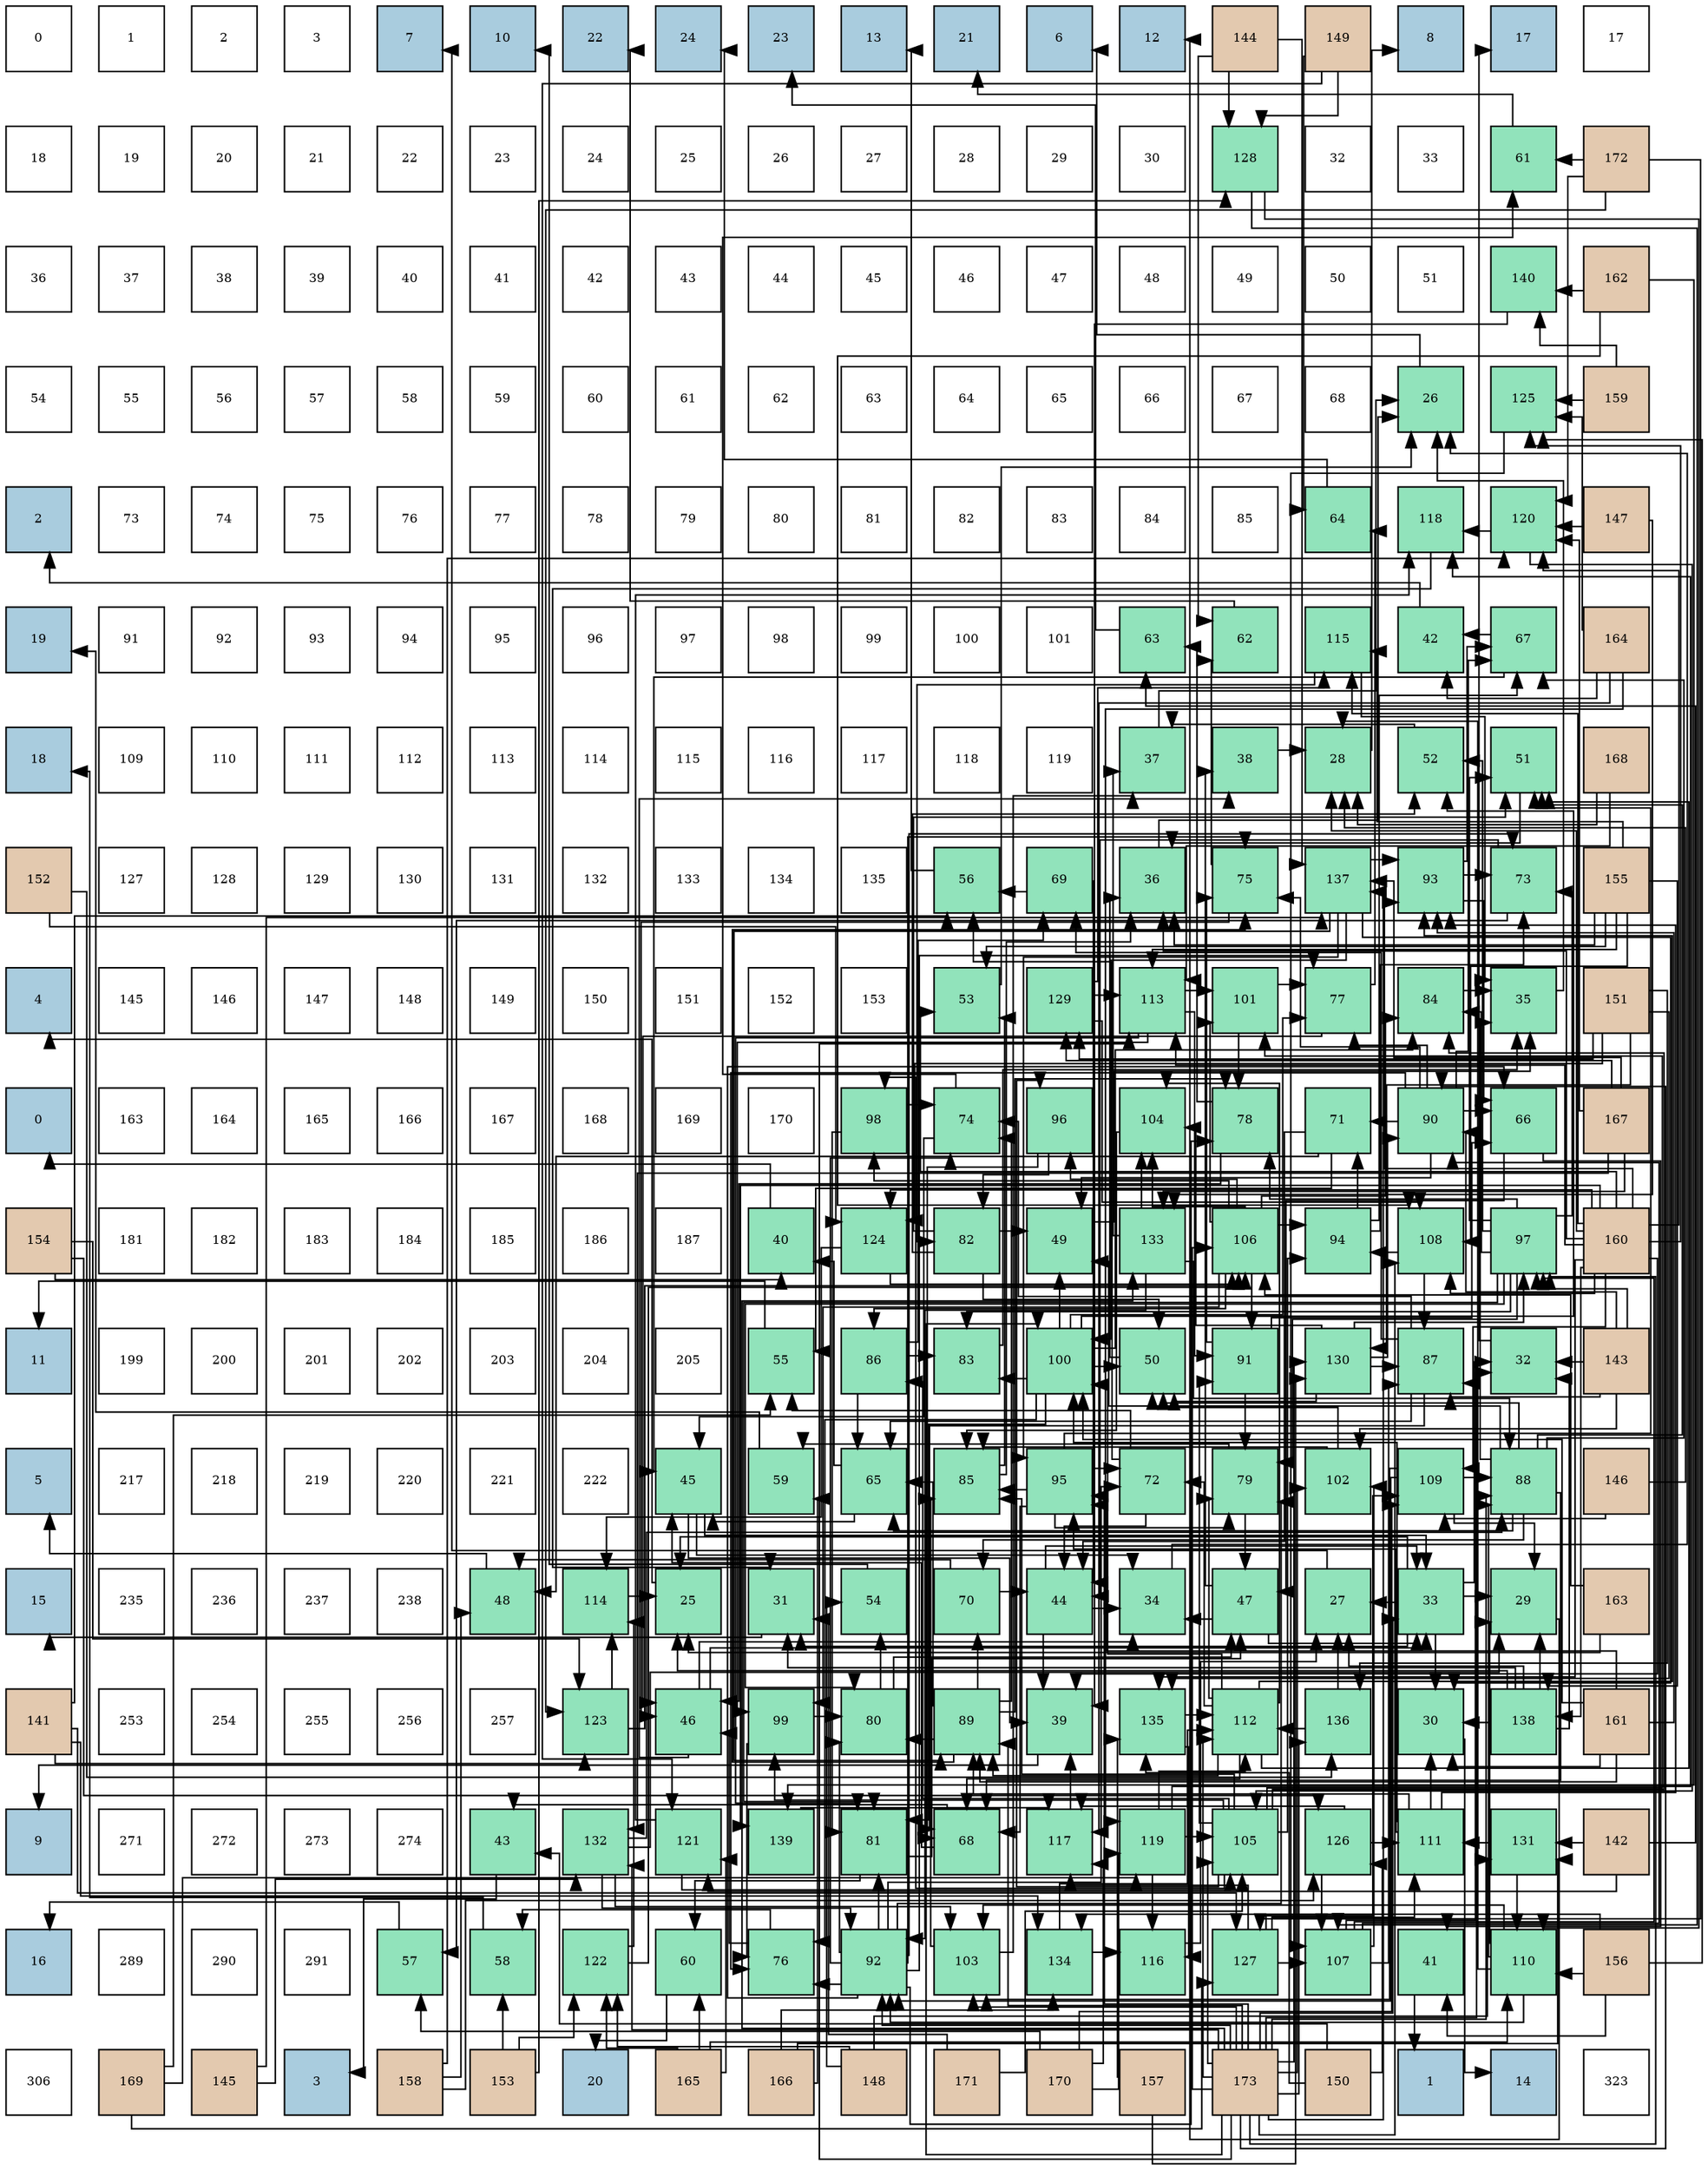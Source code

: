 digraph layout{
 rankdir=TB;
 splines=ortho;
 node [style=filled shape=square fixedsize=true width=0.6];
0[label="0", fontsize=8, fillcolor="#ffffff"];
1[label="1", fontsize=8, fillcolor="#ffffff"];
2[label="2", fontsize=8, fillcolor="#ffffff"];
3[label="3", fontsize=8, fillcolor="#ffffff"];
4[label="7", fontsize=8, fillcolor="#a9ccde"];
5[label="10", fontsize=8, fillcolor="#a9ccde"];
6[label="22", fontsize=8, fillcolor="#a9ccde"];
7[label="24", fontsize=8, fillcolor="#a9ccde"];
8[label="23", fontsize=8, fillcolor="#a9ccde"];
9[label="13", fontsize=8, fillcolor="#a9ccde"];
10[label="21", fontsize=8, fillcolor="#a9ccde"];
11[label="6", fontsize=8, fillcolor="#a9ccde"];
12[label="12", fontsize=8, fillcolor="#a9ccde"];
13[label="144", fontsize=8, fillcolor="#e3c9af"];
14[label="149", fontsize=8, fillcolor="#e3c9af"];
15[label="8", fontsize=8, fillcolor="#a9ccde"];
16[label="17", fontsize=8, fillcolor="#a9ccde"];
17[label="17", fontsize=8, fillcolor="#ffffff"];
18[label="18", fontsize=8, fillcolor="#ffffff"];
19[label="19", fontsize=8, fillcolor="#ffffff"];
20[label="20", fontsize=8, fillcolor="#ffffff"];
21[label="21", fontsize=8, fillcolor="#ffffff"];
22[label="22", fontsize=8, fillcolor="#ffffff"];
23[label="23", fontsize=8, fillcolor="#ffffff"];
24[label="24", fontsize=8, fillcolor="#ffffff"];
25[label="25", fontsize=8, fillcolor="#ffffff"];
26[label="26", fontsize=8, fillcolor="#ffffff"];
27[label="27", fontsize=8, fillcolor="#ffffff"];
28[label="28", fontsize=8, fillcolor="#ffffff"];
29[label="29", fontsize=8, fillcolor="#ffffff"];
30[label="30", fontsize=8, fillcolor="#ffffff"];
31[label="128", fontsize=8, fillcolor="#91e3bb"];
32[label="32", fontsize=8, fillcolor="#ffffff"];
33[label="33", fontsize=8, fillcolor="#ffffff"];
34[label="61", fontsize=8, fillcolor="#91e3bb"];
35[label="172", fontsize=8, fillcolor="#e3c9af"];
36[label="36", fontsize=8, fillcolor="#ffffff"];
37[label="37", fontsize=8, fillcolor="#ffffff"];
38[label="38", fontsize=8, fillcolor="#ffffff"];
39[label="39", fontsize=8, fillcolor="#ffffff"];
40[label="40", fontsize=8, fillcolor="#ffffff"];
41[label="41", fontsize=8, fillcolor="#ffffff"];
42[label="42", fontsize=8, fillcolor="#ffffff"];
43[label="43", fontsize=8, fillcolor="#ffffff"];
44[label="44", fontsize=8, fillcolor="#ffffff"];
45[label="45", fontsize=8, fillcolor="#ffffff"];
46[label="46", fontsize=8, fillcolor="#ffffff"];
47[label="47", fontsize=8, fillcolor="#ffffff"];
48[label="48", fontsize=8, fillcolor="#ffffff"];
49[label="49", fontsize=8, fillcolor="#ffffff"];
50[label="50", fontsize=8, fillcolor="#ffffff"];
51[label="51", fontsize=8, fillcolor="#ffffff"];
52[label="140", fontsize=8, fillcolor="#91e3bb"];
53[label="162", fontsize=8, fillcolor="#e3c9af"];
54[label="54", fontsize=8, fillcolor="#ffffff"];
55[label="55", fontsize=8, fillcolor="#ffffff"];
56[label="56", fontsize=8, fillcolor="#ffffff"];
57[label="57", fontsize=8, fillcolor="#ffffff"];
58[label="58", fontsize=8, fillcolor="#ffffff"];
59[label="59", fontsize=8, fillcolor="#ffffff"];
60[label="60", fontsize=8, fillcolor="#ffffff"];
61[label="61", fontsize=8, fillcolor="#ffffff"];
62[label="62", fontsize=8, fillcolor="#ffffff"];
63[label="63", fontsize=8, fillcolor="#ffffff"];
64[label="64", fontsize=8, fillcolor="#ffffff"];
65[label="65", fontsize=8, fillcolor="#ffffff"];
66[label="66", fontsize=8, fillcolor="#ffffff"];
67[label="67", fontsize=8, fillcolor="#ffffff"];
68[label="68", fontsize=8, fillcolor="#ffffff"];
69[label="26", fontsize=8, fillcolor="#91e3bb"];
70[label="125", fontsize=8, fillcolor="#91e3bb"];
71[label="159", fontsize=8, fillcolor="#e3c9af"];
72[label="2", fontsize=8, fillcolor="#a9ccde"];
73[label="73", fontsize=8, fillcolor="#ffffff"];
74[label="74", fontsize=8, fillcolor="#ffffff"];
75[label="75", fontsize=8, fillcolor="#ffffff"];
76[label="76", fontsize=8, fillcolor="#ffffff"];
77[label="77", fontsize=8, fillcolor="#ffffff"];
78[label="78", fontsize=8, fillcolor="#ffffff"];
79[label="79", fontsize=8, fillcolor="#ffffff"];
80[label="80", fontsize=8, fillcolor="#ffffff"];
81[label="81", fontsize=8, fillcolor="#ffffff"];
82[label="82", fontsize=8, fillcolor="#ffffff"];
83[label="83", fontsize=8, fillcolor="#ffffff"];
84[label="84", fontsize=8, fillcolor="#ffffff"];
85[label="85", fontsize=8, fillcolor="#ffffff"];
86[label="64", fontsize=8, fillcolor="#91e3bb"];
87[label="118", fontsize=8, fillcolor="#91e3bb"];
88[label="120", fontsize=8, fillcolor="#91e3bb"];
89[label="147", fontsize=8, fillcolor="#e3c9af"];
90[label="19", fontsize=8, fillcolor="#a9ccde"];
91[label="91", fontsize=8, fillcolor="#ffffff"];
92[label="92", fontsize=8, fillcolor="#ffffff"];
93[label="93", fontsize=8, fillcolor="#ffffff"];
94[label="94", fontsize=8, fillcolor="#ffffff"];
95[label="95", fontsize=8, fillcolor="#ffffff"];
96[label="96", fontsize=8, fillcolor="#ffffff"];
97[label="97", fontsize=8, fillcolor="#ffffff"];
98[label="98", fontsize=8, fillcolor="#ffffff"];
99[label="99", fontsize=8, fillcolor="#ffffff"];
100[label="100", fontsize=8, fillcolor="#ffffff"];
101[label="101", fontsize=8, fillcolor="#ffffff"];
102[label="63", fontsize=8, fillcolor="#91e3bb"];
103[label="62", fontsize=8, fillcolor="#91e3bb"];
104[label="115", fontsize=8, fillcolor="#91e3bb"];
105[label="42", fontsize=8, fillcolor="#91e3bb"];
106[label="67", fontsize=8, fillcolor="#91e3bb"];
107[label="164", fontsize=8, fillcolor="#e3c9af"];
108[label="18", fontsize=8, fillcolor="#a9ccde"];
109[label="109", fontsize=8, fillcolor="#ffffff"];
110[label="110", fontsize=8, fillcolor="#ffffff"];
111[label="111", fontsize=8, fillcolor="#ffffff"];
112[label="112", fontsize=8, fillcolor="#ffffff"];
113[label="113", fontsize=8, fillcolor="#ffffff"];
114[label="114", fontsize=8, fillcolor="#ffffff"];
115[label="115", fontsize=8, fillcolor="#ffffff"];
116[label="116", fontsize=8, fillcolor="#ffffff"];
117[label="117", fontsize=8, fillcolor="#ffffff"];
118[label="118", fontsize=8, fillcolor="#ffffff"];
119[label="119", fontsize=8, fillcolor="#ffffff"];
120[label="37", fontsize=8, fillcolor="#91e3bb"];
121[label="38", fontsize=8, fillcolor="#91e3bb"];
122[label="28", fontsize=8, fillcolor="#91e3bb"];
123[label="52", fontsize=8, fillcolor="#91e3bb"];
124[label="51", fontsize=8, fillcolor="#91e3bb"];
125[label="168", fontsize=8, fillcolor="#e3c9af"];
126[label="152", fontsize=8, fillcolor="#e3c9af"];
127[label="127", fontsize=8, fillcolor="#ffffff"];
128[label="128", fontsize=8, fillcolor="#ffffff"];
129[label="129", fontsize=8, fillcolor="#ffffff"];
130[label="130", fontsize=8, fillcolor="#ffffff"];
131[label="131", fontsize=8, fillcolor="#ffffff"];
132[label="132", fontsize=8, fillcolor="#ffffff"];
133[label="133", fontsize=8, fillcolor="#ffffff"];
134[label="134", fontsize=8, fillcolor="#ffffff"];
135[label="135", fontsize=8, fillcolor="#ffffff"];
136[label="56", fontsize=8, fillcolor="#91e3bb"];
137[label="69", fontsize=8, fillcolor="#91e3bb"];
138[label="36", fontsize=8, fillcolor="#91e3bb"];
139[label="75", fontsize=8, fillcolor="#91e3bb"];
140[label="137", fontsize=8, fillcolor="#91e3bb"];
141[label="93", fontsize=8, fillcolor="#91e3bb"];
142[label="73", fontsize=8, fillcolor="#91e3bb"];
143[label="155", fontsize=8, fillcolor="#e3c9af"];
144[label="4", fontsize=8, fillcolor="#a9ccde"];
145[label="145", fontsize=8, fillcolor="#ffffff"];
146[label="146", fontsize=8, fillcolor="#ffffff"];
147[label="147", fontsize=8, fillcolor="#ffffff"];
148[label="148", fontsize=8, fillcolor="#ffffff"];
149[label="149", fontsize=8, fillcolor="#ffffff"];
150[label="150", fontsize=8, fillcolor="#ffffff"];
151[label="151", fontsize=8, fillcolor="#ffffff"];
152[label="152", fontsize=8, fillcolor="#ffffff"];
153[label="153", fontsize=8, fillcolor="#ffffff"];
154[label="53", fontsize=8, fillcolor="#91e3bb"];
155[label="129", fontsize=8, fillcolor="#91e3bb"];
156[label="113", fontsize=8, fillcolor="#91e3bb"];
157[label="101", fontsize=8, fillcolor="#91e3bb"];
158[label="77", fontsize=8, fillcolor="#91e3bb"];
159[label="84", fontsize=8, fillcolor="#91e3bb"];
160[label="35", fontsize=8, fillcolor="#91e3bb"];
161[label="151", fontsize=8, fillcolor="#e3c9af"];
162[label="0", fontsize=8, fillcolor="#a9ccde"];
163[label="163", fontsize=8, fillcolor="#ffffff"];
164[label="164", fontsize=8, fillcolor="#ffffff"];
165[label="165", fontsize=8, fillcolor="#ffffff"];
166[label="166", fontsize=8, fillcolor="#ffffff"];
167[label="167", fontsize=8, fillcolor="#ffffff"];
168[label="168", fontsize=8, fillcolor="#ffffff"];
169[label="169", fontsize=8, fillcolor="#ffffff"];
170[label="170", fontsize=8, fillcolor="#ffffff"];
171[label="98", fontsize=8, fillcolor="#91e3bb"];
172[label="74", fontsize=8, fillcolor="#91e3bb"];
173[label="96", fontsize=8, fillcolor="#91e3bb"];
174[label="104", fontsize=8, fillcolor="#91e3bb"];
175[label="78", fontsize=8, fillcolor="#91e3bb"];
176[label="71", fontsize=8, fillcolor="#91e3bb"];
177[label="90", fontsize=8, fillcolor="#91e3bb"];
178[label="66", fontsize=8, fillcolor="#91e3bb"];
179[label="167", fontsize=8, fillcolor="#e3c9af"];
180[label="154", fontsize=8, fillcolor="#e3c9af"];
181[label="181", fontsize=8, fillcolor="#ffffff"];
182[label="182", fontsize=8, fillcolor="#ffffff"];
183[label="183", fontsize=8, fillcolor="#ffffff"];
184[label="184", fontsize=8, fillcolor="#ffffff"];
185[label="185", fontsize=8, fillcolor="#ffffff"];
186[label="186", fontsize=8, fillcolor="#ffffff"];
187[label="187", fontsize=8, fillcolor="#ffffff"];
188[label="40", fontsize=8, fillcolor="#91e3bb"];
189[label="124", fontsize=8, fillcolor="#91e3bb"];
190[label="82", fontsize=8, fillcolor="#91e3bb"];
191[label="49", fontsize=8, fillcolor="#91e3bb"];
192[label="133", fontsize=8, fillcolor="#91e3bb"];
193[label="106", fontsize=8, fillcolor="#91e3bb"];
194[label="94", fontsize=8, fillcolor="#91e3bb"];
195[label="108", fontsize=8, fillcolor="#91e3bb"];
196[label="97", fontsize=8, fillcolor="#91e3bb"];
197[label="160", fontsize=8, fillcolor="#e3c9af"];
198[label="11", fontsize=8, fillcolor="#a9ccde"];
199[label="199", fontsize=8, fillcolor="#ffffff"];
200[label="200", fontsize=8, fillcolor="#ffffff"];
201[label="201", fontsize=8, fillcolor="#ffffff"];
202[label="202", fontsize=8, fillcolor="#ffffff"];
203[label="203", fontsize=8, fillcolor="#ffffff"];
204[label="204", fontsize=8, fillcolor="#ffffff"];
205[label="205", fontsize=8, fillcolor="#ffffff"];
206[label="55", fontsize=8, fillcolor="#91e3bb"];
207[label="86", fontsize=8, fillcolor="#91e3bb"];
208[label="83", fontsize=8, fillcolor="#91e3bb"];
209[label="100", fontsize=8, fillcolor="#91e3bb"];
210[label="50", fontsize=8, fillcolor="#91e3bb"];
211[label="91", fontsize=8, fillcolor="#91e3bb"];
212[label="130", fontsize=8, fillcolor="#91e3bb"];
213[label="87", fontsize=8, fillcolor="#91e3bb"];
214[label="32", fontsize=8, fillcolor="#91e3bb"];
215[label="143", fontsize=8, fillcolor="#e3c9af"];
216[label="5", fontsize=8, fillcolor="#a9ccde"];
217[label="217", fontsize=8, fillcolor="#ffffff"];
218[label="218", fontsize=8, fillcolor="#ffffff"];
219[label="219", fontsize=8, fillcolor="#ffffff"];
220[label="220", fontsize=8, fillcolor="#ffffff"];
221[label="221", fontsize=8, fillcolor="#ffffff"];
222[label="222", fontsize=8, fillcolor="#ffffff"];
223[label="45", fontsize=8, fillcolor="#91e3bb"];
224[label="59", fontsize=8, fillcolor="#91e3bb"];
225[label="65", fontsize=8, fillcolor="#91e3bb"];
226[label="85", fontsize=8, fillcolor="#91e3bb"];
227[label="95", fontsize=8, fillcolor="#91e3bb"];
228[label="72", fontsize=8, fillcolor="#91e3bb"];
229[label="79", fontsize=8, fillcolor="#91e3bb"];
230[label="102", fontsize=8, fillcolor="#91e3bb"];
231[label="109", fontsize=8, fillcolor="#91e3bb"];
232[label="88", fontsize=8, fillcolor="#91e3bb"];
233[label="146", fontsize=8, fillcolor="#e3c9af"];
234[label="15", fontsize=8, fillcolor="#a9ccde"];
235[label="235", fontsize=8, fillcolor="#ffffff"];
236[label="236", fontsize=8, fillcolor="#ffffff"];
237[label="237", fontsize=8, fillcolor="#ffffff"];
238[label="238", fontsize=8, fillcolor="#ffffff"];
239[label="48", fontsize=8, fillcolor="#91e3bb"];
240[label="114", fontsize=8, fillcolor="#91e3bb"];
241[label="25", fontsize=8, fillcolor="#91e3bb"];
242[label="31", fontsize=8, fillcolor="#91e3bb"];
243[label="54", fontsize=8, fillcolor="#91e3bb"];
244[label="70", fontsize=8, fillcolor="#91e3bb"];
245[label="44", fontsize=8, fillcolor="#91e3bb"];
246[label="34", fontsize=8, fillcolor="#91e3bb"];
247[label="47", fontsize=8, fillcolor="#91e3bb"];
248[label="27", fontsize=8, fillcolor="#91e3bb"];
249[label="33", fontsize=8, fillcolor="#91e3bb"];
250[label="29", fontsize=8, fillcolor="#91e3bb"];
251[label="163", fontsize=8, fillcolor="#e3c9af"];
252[label="141", fontsize=8, fillcolor="#e3c9af"];
253[label="253", fontsize=8, fillcolor="#ffffff"];
254[label="254", fontsize=8, fillcolor="#ffffff"];
255[label="255", fontsize=8, fillcolor="#ffffff"];
256[label="256", fontsize=8, fillcolor="#ffffff"];
257[label="257", fontsize=8, fillcolor="#ffffff"];
258[label="123", fontsize=8, fillcolor="#91e3bb"];
259[label="46", fontsize=8, fillcolor="#91e3bb"];
260[label="99", fontsize=8, fillcolor="#91e3bb"];
261[label="80", fontsize=8, fillcolor="#91e3bb"];
262[label="89", fontsize=8, fillcolor="#91e3bb"];
263[label="39", fontsize=8, fillcolor="#91e3bb"];
264[label="135", fontsize=8, fillcolor="#91e3bb"];
265[label="112", fontsize=8, fillcolor="#91e3bb"];
266[label="136", fontsize=8, fillcolor="#91e3bb"];
267[label="30", fontsize=8, fillcolor="#91e3bb"];
268[label="138", fontsize=8, fillcolor="#91e3bb"];
269[label="161", fontsize=8, fillcolor="#e3c9af"];
270[label="9", fontsize=8, fillcolor="#a9ccde"];
271[label="271", fontsize=8, fillcolor="#ffffff"];
272[label="272", fontsize=8, fillcolor="#ffffff"];
273[label="273", fontsize=8, fillcolor="#ffffff"];
274[label="274", fontsize=8, fillcolor="#ffffff"];
275[label="43", fontsize=8, fillcolor="#91e3bb"];
276[label="132", fontsize=8, fillcolor="#91e3bb"];
277[label="121", fontsize=8, fillcolor="#91e3bb"];
278[label="139", fontsize=8, fillcolor="#91e3bb"];
279[label="81", fontsize=8, fillcolor="#91e3bb"];
280[label="68", fontsize=8, fillcolor="#91e3bb"];
281[label="117", fontsize=8, fillcolor="#91e3bb"];
282[label="119", fontsize=8, fillcolor="#91e3bb"];
283[label="105", fontsize=8, fillcolor="#91e3bb"];
284[label="126", fontsize=8, fillcolor="#91e3bb"];
285[label="111", fontsize=8, fillcolor="#91e3bb"];
286[label="131", fontsize=8, fillcolor="#91e3bb"];
287[label="142", fontsize=8, fillcolor="#e3c9af"];
288[label="16", fontsize=8, fillcolor="#a9ccde"];
289[label="289", fontsize=8, fillcolor="#ffffff"];
290[label="290", fontsize=8, fillcolor="#ffffff"];
291[label="291", fontsize=8, fillcolor="#ffffff"];
292[label="57", fontsize=8, fillcolor="#91e3bb"];
293[label="58", fontsize=8, fillcolor="#91e3bb"];
294[label="122", fontsize=8, fillcolor="#91e3bb"];
295[label="60", fontsize=8, fillcolor="#91e3bb"];
296[label="76", fontsize=8, fillcolor="#91e3bb"];
297[label="92", fontsize=8, fillcolor="#91e3bb"];
298[label="103", fontsize=8, fillcolor="#91e3bb"];
299[label="134", fontsize=8, fillcolor="#91e3bb"];
300[label="116", fontsize=8, fillcolor="#91e3bb"];
301[label="127", fontsize=8, fillcolor="#91e3bb"];
302[label="107", fontsize=8, fillcolor="#91e3bb"];
303[label="41", fontsize=8, fillcolor="#91e3bb"];
304[label="110", fontsize=8, fillcolor="#91e3bb"];
305[label="156", fontsize=8, fillcolor="#e3c9af"];
306[label="306", fontsize=8, fillcolor="#ffffff"];
307[label="169", fontsize=8, fillcolor="#e3c9af"];
308[label="145", fontsize=8, fillcolor="#e3c9af"];
309[label="3", fontsize=8, fillcolor="#a9ccde"];
310[label="158", fontsize=8, fillcolor="#e3c9af"];
311[label="153", fontsize=8, fillcolor="#e3c9af"];
312[label="20", fontsize=8, fillcolor="#a9ccde"];
313[label="165", fontsize=8, fillcolor="#e3c9af"];
314[label="166", fontsize=8, fillcolor="#e3c9af"];
315[label="148", fontsize=8, fillcolor="#e3c9af"];
316[label="171", fontsize=8, fillcolor="#e3c9af"];
317[label="170", fontsize=8, fillcolor="#e3c9af"];
318[label="157", fontsize=8, fillcolor="#e3c9af"];
319[label="173", fontsize=8, fillcolor="#e3c9af"];
320[label="150", fontsize=8, fillcolor="#e3c9af"];
321[label="1", fontsize=8, fillcolor="#a9ccde"];
322[label="14", fontsize=8, fillcolor="#a9ccde"];
323[label="323", fontsize=8, fillcolor="#ffffff"];
edge [constraint=false, style=vis];241 -> 144;
69 -> 11;
248 -> 4;
122 -> 15;
250 -> 12;
267 -> 322;
242 -> 234;
214 -> 16;
249 -> 241;
249 -> 248;
249 -> 250;
249 -> 267;
249 -> 242;
249 -> 214;
246 -> 69;
160 -> 69;
138 -> 69;
120 -> 69;
121 -> 122;
263 -> 270;
188 -> 162;
303 -> 321;
105 -> 72;
275 -> 309;
245 -> 249;
245 -> 246;
245 -> 263;
223 -> 249;
223 -> 246;
223 -> 263;
259 -> 249;
259 -> 246;
259 -> 121;
247 -> 249;
247 -> 246;
247 -> 121;
239 -> 216;
191 -> 160;
210 -> 138;
124 -> 138;
123 -> 120;
154 -> 69;
243 -> 5;
206 -> 198;
136 -> 9;
292 -> 288;
293 -> 108;
224 -> 90;
295 -> 312;
34 -> 10;
103 -> 6;
102 -> 8;
86 -> 7;
225 -> 188;
225 -> 223;
178 -> 303;
178 -> 247;
106 -> 105;
106 -> 223;
280 -> 275;
280 -> 223;
137 -> 245;
137 -> 136;
244 -> 245;
244 -> 239;
176 -> 245;
176 -> 239;
176 -> 206;
228 -> 245;
228 -> 206;
228 -> 136;
142 -> 245;
142 -> 292;
172 -> 223;
172 -> 34;
139 -> 259;
139 -> 103;
296 -> 259;
296 -> 293;
158 -> 259;
158 -> 86;
175 -> 259;
175 -> 102;
229 -> 247;
229 -> 224;
261 -> 247;
261 -> 243;
279 -> 247;
279 -> 295;
190 -> 191;
190 -> 210;
190 -> 124;
190 -> 123;
208 -> 160;
159 -> 160;
226 -> 138;
226 -> 154;
207 -> 225;
207 -> 137;
207 -> 208;
213 -> 225;
213 -> 280;
213 -> 137;
213 -> 172;
232 -> 160;
232 -> 191;
232 -> 210;
232 -> 124;
232 -> 225;
232 -> 106;
232 -> 280;
232 -> 244;
262 -> 225;
262 -> 244;
262 -> 172;
262 -> 139;
262 -> 175;
262 -> 261;
177 -> 191;
177 -> 178;
177 -> 106;
177 -> 176;
177 -> 139;
177 -> 296;
177 -> 158;
211 -> 178;
211 -> 139;
211 -> 229;
297 -> 178;
297 -> 228;
297 -> 142;
297 -> 172;
297 -> 139;
297 -> 296;
297 -> 158;
297 -> 175;
297 -> 229;
297 -> 261;
297 -> 279;
141 -> 178;
141 -> 106;
141 -> 142;
194 -> 106;
194 -> 176;
194 -> 142;
227 -> 124;
227 -> 280;
227 -> 228;
227 -> 229;
227 -> 226;
173 -> 280;
173 -> 190;
196 -> 124;
196 -> 123;
196 -> 142;
196 -> 175;
196 -> 229;
196 -> 261;
196 -> 279;
196 -> 208;
196 -> 159;
171 -> 172;
171 -> 279;
260 -> 296;
260 -> 261;
209 -> 191;
209 -> 210;
209 -> 123;
209 -> 296;
209 -> 158;
209 -> 279;
209 -> 208;
209 -> 159;
157 -> 158;
157 -> 175;
230 -> 210;
230 -> 226;
298 -> 120;
298 -> 226;
174 -> 226;
283 -> 159;
283 -> 226;
283 -> 207;
283 -> 211;
283 -> 194;
283 -> 173;
283 -> 171;
283 -> 260;
283 -> 157;
193 -> 159;
193 -> 207;
193 -> 211;
193 -> 194;
193 -> 173;
193 -> 171;
193 -> 260;
193 -> 157;
193 -> 174;
302 -> 214;
302 -> 213;
302 -> 177;
302 -> 196;
302 -> 230;
195 -> 213;
195 -> 194;
231 -> 250;
231 -> 232;
231 -> 297;
231 -> 298;
304 -> 122;
304 -> 250;
304 -> 232;
304 -> 297;
304 -> 298;
285 -> 267;
285 -> 262;
285 -> 141;
285 -> 227;
285 -> 209;
265 -> 124;
265 -> 280;
265 -> 228;
265 -> 229;
265 -> 262;
265 -> 141;
265 -> 209;
265 -> 174;
156 -> 279;
156 -> 211;
156 -> 260;
156 -> 157;
240 -> 241;
104 -> 160;
104 -> 190;
300 -> 248;
281 -> 263;
87 -> 242;
282 -> 283;
282 -> 265;
282 -> 300;
282 -> 87;
88 -> 283;
88 -> 87;
277 -> 283;
277 -> 87;
294 -> 193;
294 -> 240;
258 -> 193;
258 -> 240;
189 -> 193;
189 -> 240;
70 -> 302;
284 -> 302;
284 -> 285;
284 -> 281;
301 -> 302;
301 -> 231;
301 -> 285;
301 -> 281;
31 -> 302;
31 -> 304;
155 -> 195;
155 -> 156;
155 -> 104;
212 -> 210;
212 -> 213;
212 -> 177;
212 -> 196;
212 -> 174;
286 -> 304;
286 -> 285;
276 -> 250;
276 -> 232;
276 -> 297;
276 -> 298;
192 -> 120;
192 -> 232;
192 -> 297;
192 -> 174;
299 -> 265;
299 -> 300;
264 -> 265;
264 -> 300;
266 -> 248;
266 -> 265;
140 -> 267;
140 -> 262;
140 -> 141;
140 -> 227;
140 -> 209;
268 -> 241;
268 -> 248;
268 -> 250;
268 -> 267;
268 -> 242;
268 -> 214;
278 -> 281;
52 -> 263;
252 -> 136;
252 -> 258;
252 -> 301;
252 -> 299;
287 -> 102;
287 -> 277;
287 -> 286;
215 -> 214;
215 -> 213;
215 -> 177;
215 -> 196;
215 -> 230;
13 -> 103;
13 -> 31;
13 -> 140;
308 -> 276;
308 -> 140;
233 -> 122;
233 -> 231;
89 -> 88;
89 -> 192;
315 -> 243;
315 -> 294;
315 -> 286;
14 -> 86;
14 -> 277;
14 -> 31;
320 -> 275;
320 -> 284;
320 -> 264;
161 -> 189;
161 -> 155;
161 -> 212;
161 -> 264;
161 -> 266;
126 -> 189;
126 -> 266;
311 -> 293;
311 -> 294;
311 -> 31;
180 -> 188;
180 -> 258;
180 -> 284;
143 -> 138;
143 -> 154;
143 -> 195;
143 -> 156;
143 -> 104;
143 -> 268;
305 -> 303;
305 -> 304;
305 -> 70;
305 -> 299;
318 -> 212;
318 -> 264;
310 -> 239;
310 -> 88;
310 -> 284;
71 -> 70;
71 -> 52;
197 -> 122;
197 -> 138;
197 -> 263;
197 -> 154;
197 -> 195;
197 -> 231;
197 -> 156;
197 -> 104;
197 -> 88;
197 -> 189;
197 -> 70;
197 -> 264;
197 -> 140;
197 -> 268;
197 -> 278;
269 -> 267;
269 -> 262;
269 -> 141;
269 -> 227;
269 -> 209;
53 -> 195;
53 -> 278;
53 -> 52;
251 -> 241;
251 -> 193;
107 -> 105;
107 -> 281;
107 -> 282;
107 -> 70;
313 -> 295;
313 -> 304;
313 -> 277;
313 -> 294;
314 -> 224;
314 -> 286;
314 -> 299;
179 -> 88;
179 -> 155;
179 -> 276;
179 -> 192;
179 -> 140;
125 -> 122;
125 -> 156;
307 -> 206;
307 -> 282;
307 -> 301;
317 -> 292;
317 -> 231;
317 -> 281;
317 -> 282;
316 -> 242;
316 -> 283;
35 -> 34;
35 -> 88;
35 -> 258;
35 -> 301;
319 -> 249;
319 -> 213;
319 -> 232;
319 -> 262;
319 -> 177;
319 -> 297;
319 -> 141;
319 -> 227;
319 -> 196;
319 -> 209;
319 -> 230;
319 -> 298;
319 -> 283;
319 -> 193;
319 -> 195;
319 -> 265;
319 -> 156;
319 -> 212;
319 -> 276;
319 -> 192;
319 -> 266;
edge [constraint=true, style=invis];
0 -> 18 -> 36 -> 54 -> 72 -> 90 -> 108 -> 126 -> 144 -> 162 -> 180 -> 198 -> 216 -> 234 -> 252 -> 270 -> 288 -> 306;
1 -> 19 -> 37 -> 55 -> 73 -> 91 -> 109 -> 127 -> 145 -> 163 -> 181 -> 199 -> 217 -> 235 -> 253 -> 271 -> 289 -> 307;
2 -> 20 -> 38 -> 56 -> 74 -> 92 -> 110 -> 128 -> 146 -> 164 -> 182 -> 200 -> 218 -> 236 -> 254 -> 272 -> 290 -> 308;
3 -> 21 -> 39 -> 57 -> 75 -> 93 -> 111 -> 129 -> 147 -> 165 -> 183 -> 201 -> 219 -> 237 -> 255 -> 273 -> 291 -> 309;
4 -> 22 -> 40 -> 58 -> 76 -> 94 -> 112 -> 130 -> 148 -> 166 -> 184 -> 202 -> 220 -> 238 -> 256 -> 274 -> 292 -> 310;
5 -> 23 -> 41 -> 59 -> 77 -> 95 -> 113 -> 131 -> 149 -> 167 -> 185 -> 203 -> 221 -> 239 -> 257 -> 275 -> 293 -> 311;
6 -> 24 -> 42 -> 60 -> 78 -> 96 -> 114 -> 132 -> 150 -> 168 -> 186 -> 204 -> 222 -> 240 -> 258 -> 276 -> 294 -> 312;
7 -> 25 -> 43 -> 61 -> 79 -> 97 -> 115 -> 133 -> 151 -> 169 -> 187 -> 205 -> 223 -> 241 -> 259 -> 277 -> 295 -> 313;
8 -> 26 -> 44 -> 62 -> 80 -> 98 -> 116 -> 134 -> 152 -> 170 -> 188 -> 206 -> 224 -> 242 -> 260 -> 278 -> 296 -> 314;
9 -> 27 -> 45 -> 63 -> 81 -> 99 -> 117 -> 135 -> 153 -> 171 -> 189 -> 207 -> 225 -> 243 -> 261 -> 279 -> 297 -> 315;
10 -> 28 -> 46 -> 64 -> 82 -> 100 -> 118 -> 136 -> 154 -> 172 -> 190 -> 208 -> 226 -> 244 -> 262 -> 280 -> 298 -> 316;
11 -> 29 -> 47 -> 65 -> 83 -> 101 -> 119 -> 137 -> 155 -> 173 -> 191 -> 209 -> 227 -> 245 -> 263 -> 281 -> 299 -> 317;
12 -> 30 -> 48 -> 66 -> 84 -> 102 -> 120 -> 138 -> 156 -> 174 -> 192 -> 210 -> 228 -> 246 -> 264 -> 282 -> 300 -> 318;
13 -> 31 -> 49 -> 67 -> 85 -> 103 -> 121 -> 139 -> 157 -> 175 -> 193 -> 211 -> 229 -> 247 -> 265 -> 283 -> 301 -> 319;
14 -> 32 -> 50 -> 68 -> 86 -> 104 -> 122 -> 140 -> 158 -> 176 -> 194 -> 212 -> 230 -> 248 -> 266 -> 284 -> 302 -> 320;
15 -> 33 -> 51 -> 69 -> 87 -> 105 -> 123 -> 141 -> 159 -> 177 -> 195 -> 213 -> 231 -> 249 -> 267 -> 285 -> 303 -> 321;
16 -> 34 -> 52 -> 70 -> 88 -> 106 -> 124 -> 142 -> 160 -> 178 -> 196 -> 214 -> 232 -> 250 -> 268 -> 286 -> 304 -> 322;
17 -> 35 -> 53 -> 71 -> 89 -> 107 -> 125 -> 143 -> 161 -> 179 -> 197 -> 215 -> 233 -> 251 -> 269 -> 287 -> 305 -> 323;
rank = same {0 -> 1 -> 2 -> 3 -> 4 -> 5 -> 6 -> 7 -> 8 -> 9 -> 10 -> 11 -> 12 -> 13 -> 14 -> 15 -> 16 -> 17};
rank = same {18 -> 19 -> 20 -> 21 -> 22 -> 23 -> 24 -> 25 -> 26 -> 27 -> 28 -> 29 -> 30 -> 31 -> 32 -> 33 -> 34 -> 35};
rank = same {36 -> 37 -> 38 -> 39 -> 40 -> 41 -> 42 -> 43 -> 44 -> 45 -> 46 -> 47 -> 48 -> 49 -> 50 -> 51 -> 52 -> 53};
rank = same {54 -> 55 -> 56 -> 57 -> 58 -> 59 -> 60 -> 61 -> 62 -> 63 -> 64 -> 65 -> 66 -> 67 -> 68 -> 69 -> 70 -> 71};
rank = same {72 -> 73 -> 74 -> 75 -> 76 -> 77 -> 78 -> 79 -> 80 -> 81 -> 82 -> 83 -> 84 -> 85 -> 86 -> 87 -> 88 -> 89};
rank = same {90 -> 91 -> 92 -> 93 -> 94 -> 95 -> 96 -> 97 -> 98 -> 99 -> 100 -> 101 -> 102 -> 103 -> 104 -> 105 -> 106 -> 107};
rank = same {108 -> 109 -> 110 -> 111 -> 112 -> 113 -> 114 -> 115 -> 116 -> 117 -> 118 -> 119 -> 120 -> 121 -> 122 -> 123 -> 124 -> 125};
rank = same {126 -> 127 -> 128 -> 129 -> 130 -> 131 -> 132 -> 133 -> 134 -> 135 -> 136 -> 137 -> 138 -> 139 -> 140 -> 141 -> 142 -> 143};
rank = same {144 -> 145 -> 146 -> 147 -> 148 -> 149 -> 150 -> 151 -> 152 -> 153 -> 154 -> 155 -> 156 -> 157 -> 158 -> 159 -> 160 -> 161};
rank = same {162 -> 163 -> 164 -> 165 -> 166 -> 167 -> 168 -> 169 -> 170 -> 171 -> 172 -> 173 -> 174 -> 175 -> 176 -> 177 -> 178 -> 179};
rank = same {180 -> 181 -> 182 -> 183 -> 184 -> 185 -> 186 -> 187 -> 188 -> 189 -> 190 -> 191 -> 192 -> 193 -> 194 -> 195 -> 196 -> 197};
rank = same {198 -> 199 -> 200 -> 201 -> 202 -> 203 -> 204 -> 205 -> 206 -> 207 -> 208 -> 209 -> 210 -> 211 -> 212 -> 213 -> 214 -> 215};
rank = same {216 -> 217 -> 218 -> 219 -> 220 -> 221 -> 222 -> 223 -> 224 -> 225 -> 226 -> 227 -> 228 -> 229 -> 230 -> 231 -> 232 -> 233};
rank = same {234 -> 235 -> 236 -> 237 -> 238 -> 239 -> 240 -> 241 -> 242 -> 243 -> 244 -> 245 -> 246 -> 247 -> 248 -> 249 -> 250 -> 251};
rank = same {252 -> 253 -> 254 -> 255 -> 256 -> 257 -> 258 -> 259 -> 260 -> 261 -> 262 -> 263 -> 264 -> 265 -> 266 -> 267 -> 268 -> 269};
rank = same {270 -> 271 -> 272 -> 273 -> 274 -> 275 -> 276 -> 277 -> 278 -> 279 -> 280 -> 281 -> 282 -> 283 -> 284 -> 285 -> 286 -> 287};
rank = same {288 -> 289 -> 290 -> 291 -> 292 -> 293 -> 294 -> 295 -> 296 -> 297 -> 298 -> 299 -> 300 -> 301 -> 302 -> 303 -> 304 -> 305};
rank = same {306 -> 307 -> 308 -> 309 -> 310 -> 311 -> 312 -> 313 -> 314 -> 315 -> 316 -> 317 -> 318 -> 319 -> 320 -> 321 -> 322 -> 323};
}